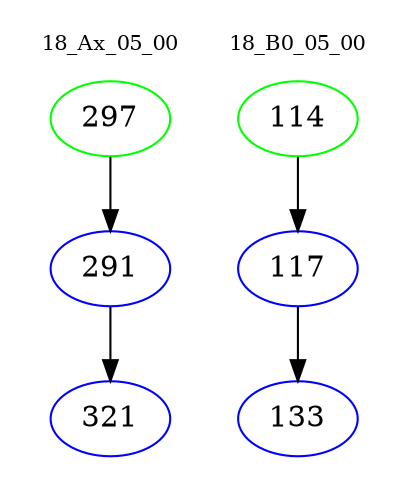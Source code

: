digraph{
subgraph cluster_0 {
color = white
label = "18_Ax_05_00";
fontsize=10;
T0_297 [label="297", color="green"]
T0_297 -> T0_291 [color="black"]
T0_291 [label="291", color="blue"]
T0_291 -> T0_321 [color="black"]
T0_321 [label="321", color="blue"]
}
subgraph cluster_1 {
color = white
label = "18_B0_05_00";
fontsize=10;
T1_114 [label="114", color="green"]
T1_114 -> T1_117 [color="black"]
T1_117 [label="117", color="blue"]
T1_117 -> T1_133 [color="black"]
T1_133 [label="133", color="blue"]
}
}
